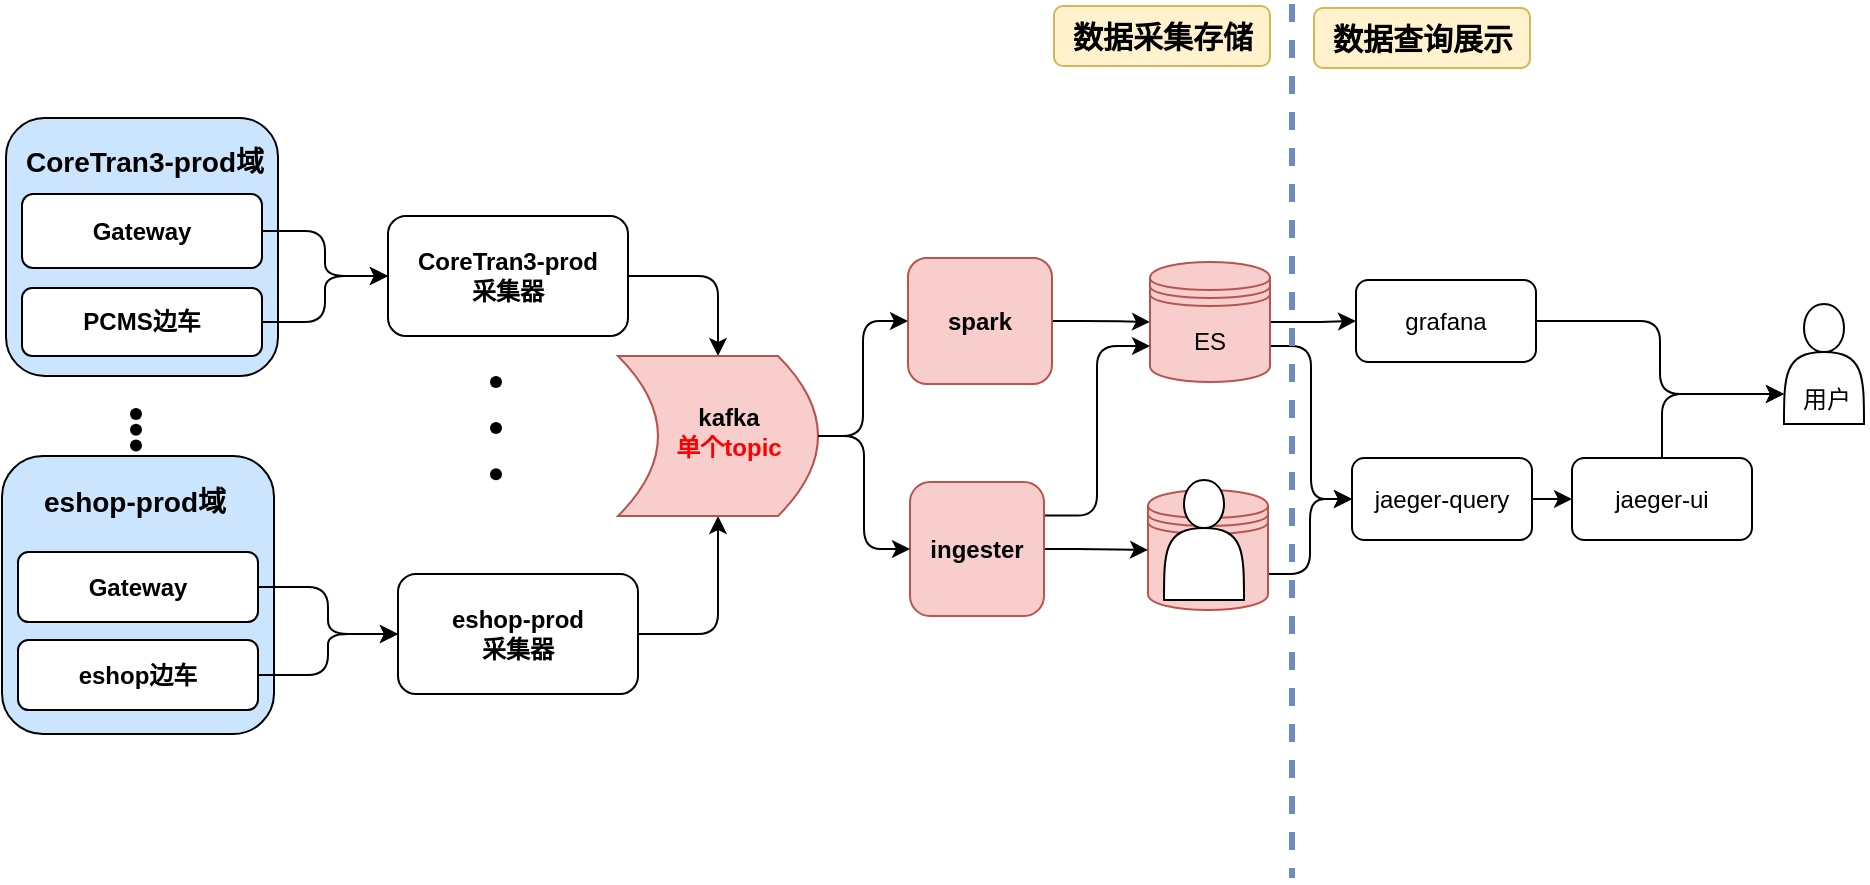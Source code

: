 <mxfile version="28.2.4">
  <diagram name="原型图" id="9Li6IN2-fdfVNfoZi-YO">
    <mxGraphModel dx="2551" dy="2120" grid="0" gridSize="10" guides="0" tooltips="1" connect="1" arrows="1" fold="1" page="0" pageScale="1" pageWidth="827" pageHeight="1169" math="0" shadow="0">
      <root>
        <mxCell id="0" />
        <mxCell id="1" parent="0" />
        <mxCell id="GwXWVeqkWk4CuG4hyDd8-16" value="" style="rounded=1;whiteSpace=wrap;html=1;fillColor=#CCE5FF;" parent="1" vertex="1">
          <mxGeometry x="-1062" y="-986" width="136" height="129" as="geometry" />
        </mxCell>
        <mxCell id="je_rRdqIXx3PYmjw4o95-9" style="edgeStyle=orthogonalEdgeStyle;rounded=1;orthogonalLoop=1;jettySize=auto;html=1;entryX=0;entryY=0.5;entryDx=0;entryDy=0;entryPerimeter=0;exitX=0;exitY=0.75;exitDx=0;exitDy=0;" parent="1" edge="1">
          <mxGeometry relative="1" as="geometry">
            <mxPoint x="2548" y="561" as="sourcePoint" />
            <Array as="points">
              <mxPoint x="2414" y="561" />
              <mxPoint x="2414" y="760" />
            </Array>
          </mxGeometry>
        </mxCell>
        <mxCell id="je_rRdqIXx3PYmjw4o95-10" value="2. 监听到的gateway节点列表和DB中节点信息对比" style="edgeLabel;html=1;align=center;verticalAlign=middle;resizable=0;points=[];rounded=1;" parent="je_rRdqIXx3PYmjw4o95-9" vertex="1" connectable="0">
          <mxGeometry x="-0.009" y="3" relative="1" as="geometry">
            <mxPoint as="offset" />
          </mxGeometry>
        </mxCell>
        <mxCell id="GwXWVeqkWk4CuG4hyDd8-29" style="edgeStyle=orthogonalEdgeStyle;rounded=1;orthogonalLoop=1;jettySize=auto;html=1;exitX=1;exitY=0.5;exitDx=0;exitDy=0;entryX=0;entryY=0.5;entryDx=0;entryDy=0;" parent="1" source="GwXWVeqkWk4CuG4hyDd8-5" target="GwXWVeqkWk4CuG4hyDd8-26" edge="1">
          <mxGeometry relative="1" as="geometry">
            <mxPoint x="-870.375" y="-897.5" as="targetPoint" />
          </mxGeometry>
        </mxCell>
        <mxCell id="GwXWVeqkWk4CuG4hyDd8-5" value="&lt;b&gt;PCMS边车&lt;/b&gt;" style="rounded=1;whiteSpace=wrap;html=1;" parent="1" vertex="1">
          <mxGeometry x="-1054" y="-901" width="120" height="34" as="geometry" />
        </mxCell>
        <mxCell id="GwXWVeqkWk4CuG4hyDd8-28" style="edgeStyle=orthogonalEdgeStyle;rounded=1;orthogonalLoop=1;jettySize=auto;html=1;exitX=1;exitY=0.5;exitDx=0;exitDy=0;entryX=0;entryY=0.5;entryDx=0;entryDy=0;" parent="1" source="GwXWVeqkWk4CuG4hyDd8-6" target="GwXWVeqkWk4CuG4hyDd8-26" edge="1">
          <mxGeometry relative="1" as="geometry" />
        </mxCell>
        <mxCell id="GwXWVeqkWk4CuG4hyDd8-6" value="&lt;b&gt;Gateway&lt;/b&gt;" style="rounded=1;whiteSpace=wrap;html=1;" parent="1" vertex="1">
          <mxGeometry x="-1054" y="-948" width="120" height="37" as="geometry" />
        </mxCell>
        <mxCell id="GwXWVeqkWk4CuG4hyDd8-17" value="" style="rounded=1;whiteSpace=wrap;html=1;fillColor=#CCE5FF;" parent="1" vertex="1">
          <mxGeometry x="-1064" y="-817" width="136" height="139" as="geometry" />
        </mxCell>
        <mxCell id="GwXWVeqkWk4CuG4hyDd8-31" style="edgeStyle=orthogonalEdgeStyle;rounded=1;orthogonalLoop=1;jettySize=auto;html=1;exitX=1;exitY=0.5;exitDx=0;exitDy=0;entryX=0;entryY=0.5;entryDx=0;entryDy=0;" parent="1" source="GwXWVeqkWk4CuG4hyDd8-18" target="GwXWVeqkWk4CuG4hyDd8-27" edge="1">
          <mxGeometry relative="1" as="geometry" />
        </mxCell>
        <mxCell id="GwXWVeqkWk4CuG4hyDd8-18" value="&lt;b&gt;eshop边车&lt;/b&gt;" style="rounded=1;whiteSpace=wrap;html=1;" parent="1" vertex="1">
          <mxGeometry x="-1056" y="-725" width="120" height="35" as="geometry" />
        </mxCell>
        <mxCell id="GwXWVeqkWk4CuG4hyDd8-30" style="edgeStyle=orthogonalEdgeStyle;rounded=1;orthogonalLoop=1;jettySize=auto;html=1;exitX=1;exitY=0.5;exitDx=0;exitDy=0;entryX=0;entryY=0.5;entryDx=0;entryDy=0;" parent="1" source="GwXWVeqkWk4CuG4hyDd8-19" target="GwXWVeqkWk4CuG4hyDd8-27" edge="1">
          <mxGeometry relative="1" as="geometry" />
        </mxCell>
        <mxCell id="GwXWVeqkWk4CuG4hyDd8-19" value="&lt;b&gt;Gateway&lt;/b&gt;" style="rounded=1;whiteSpace=wrap;html=1;" parent="1" vertex="1">
          <mxGeometry x="-1056" y="-769" width="120" height="35" as="geometry" />
        </mxCell>
        <mxCell id="GwXWVeqkWk4CuG4hyDd8-35" style="edgeStyle=orthogonalEdgeStyle;rounded=1;orthogonalLoop=1;jettySize=auto;html=1;exitX=1;exitY=0.5;exitDx=0;exitDy=0;entryX=0.5;entryY=1;entryDx=0;entryDy=0;" parent="1" source="GwXWVeqkWk4CuG4hyDd8-26" target="GwXWVeqkWk4CuG4hyDd8-32" edge="1">
          <mxGeometry relative="1" as="geometry" />
        </mxCell>
        <mxCell id="GwXWVeqkWk4CuG4hyDd8-26" value="&lt;b&gt;CoreTran3-prod&lt;/b&gt;&lt;div&gt;&lt;b&gt;采集器&lt;/b&gt;&lt;/div&gt;" style="rounded=1;whiteSpace=wrap;html=1;" parent="1" vertex="1">
          <mxGeometry x="-871" y="-937" width="120" height="60" as="geometry" />
        </mxCell>
        <mxCell id="GwXWVeqkWk4CuG4hyDd8-36" style="edgeStyle=orthogonalEdgeStyle;rounded=1;orthogonalLoop=1;jettySize=auto;html=1;exitX=1;exitY=0.5;exitDx=0;exitDy=0;entryX=0.5;entryY=0;entryDx=0;entryDy=0;" parent="1" source="GwXWVeqkWk4CuG4hyDd8-27" target="GwXWVeqkWk4CuG4hyDd8-32" edge="1">
          <mxGeometry relative="1" as="geometry" />
        </mxCell>
        <mxCell id="GwXWVeqkWk4CuG4hyDd8-27" value="&lt;b&gt;eshop-prod&lt;/b&gt;&lt;div&gt;&lt;b&gt;采集器&lt;/b&gt;&lt;/div&gt;" style="rounded=1;whiteSpace=wrap;html=1;" parent="1" vertex="1">
          <mxGeometry x="-866" y="-758" width="120" height="60" as="geometry" />
        </mxCell>
        <mxCell id="GwXWVeqkWk4CuG4hyDd8-34" value="" style="group;rounded=1;" parent="1" vertex="1" connectable="0">
          <mxGeometry x="-756" y="-867" width="100" height="80" as="geometry" />
        </mxCell>
        <mxCell id="GwXWVeqkWk4CuG4hyDd8-32" value="" style="shape=dataStorage;whiteSpace=wrap;html=1;fixedSize=1;rotation=-180;rounded=1;fillColor=#f8cecc;strokeColor=#b85450;" parent="GwXWVeqkWk4CuG4hyDd8-34" vertex="1">
          <mxGeometry width="100" height="80" as="geometry" />
        </mxCell>
        <mxCell id="GwXWVeqkWk4CuG4hyDd8-33" value="&lt;b&gt;kafka&lt;/b&gt;&lt;div&gt;&lt;b&gt;&lt;font style=&quot;color: rgb(255, 0, 0);&quot;&gt;单个topic&lt;/font&gt;&lt;/b&gt;&lt;/div&gt;" style="text;html=1;align=center;verticalAlign=middle;resizable=0;points=[];autosize=1;strokeColor=none;fillColor=none;rounded=1;" parent="GwXWVeqkWk4CuG4hyDd8-34" vertex="1">
          <mxGeometry x="19" y="17" width="71" height="41" as="geometry" />
        </mxCell>
        <mxCell id="GwXWVeqkWk4CuG4hyDd8-37" value="" style="group;rounded=1;" parent="1" vertex="1" connectable="0">
          <mxGeometry x="-1007" y="-848" width="20" height="27" as="geometry" />
        </mxCell>
        <mxCell id="GwXWVeqkWk4CuG4hyDd8-38" value="" style="shape=waypoint;size=6;pointerEvents=1;points=[];fillColor=none;resizable=0;rotatable=0;perimeter=centerPerimeter;snapToPoint=1;rounded=1;" parent="GwXWVeqkWk4CuG4hyDd8-37" vertex="1">
          <mxGeometry width="20" height="20" as="geometry" />
        </mxCell>
        <mxCell id="GwXWVeqkWk4CuG4hyDd8-39" value="" style="shape=waypoint;size=6;pointerEvents=1;points=[];fillColor=none;resizable=0;rotatable=0;perimeter=centerPerimeter;snapToPoint=1;rounded=1;" parent="GwXWVeqkWk4CuG4hyDd8-37" vertex="1">
          <mxGeometry y="15.75" width="20" height="20" as="geometry" />
        </mxCell>
        <mxCell id="GwXWVeqkWk4CuG4hyDd8-40" value="" style="shape=waypoint;size=6;pointerEvents=1;points=[];fillColor=none;resizable=0;rotatable=0;perimeter=centerPerimeter;snapToPoint=1;rounded=1;" parent="GwXWVeqkWk4CuG4hyDd8-37" vertex="1">
          <mxGeometry y="7.875" width="20" height="20" as="geometry" />
        </mxCell>
        <mxCell id="GwXWVeqkWk4CuG4hyDd8-41" value="" style="group;rounded=1;" parent="1" vertex="1" connectable="0">
          <mxGeometry x="-827" y="-864" width="20" height="79" as="geometry" />
        </mxCell>
        <mxCell id="GwXWVeqkWk4CuG4hyDd8-42" value="" style="shape=waypoint;size=6;pointerEvents=1;points=[];fillColor=none;resizable=0;rotatable=0;perimeter=centerPerimeter;snapToPoint=1;rounded=1;" parent="GwXWVeqkWk4CuG4hyDd8-41" vertex="1">
          <mxGeometry width="20" height="20" as="geometry" />
        </mxCell>
        <mxCell id="GwXWVeqkWk4CuG4hyDd8-43" value="" style="shape=waypoint;size=6;pointerEvents=1;points=[];fillColor=none;resizable=0;rotatable=0;perimeter=centerPerimeter;snapToPoint=1;rounded=1;" parent="GwXWVeqkWk4CuG4hyDd8-41" vertex="1">
          <mxGeometry y="46.083" width="20" height="20" as="geometry" />
        </mxCell>
        <mxCell id="GwXWVeqkWk4CuG4hyDd8-44" value="" style="shape=waypoint;size=6;pointerEvents=1;points=[];fillColor=none;resizable=0;rotatable=0;perimeter=centerPerimeter;snapToPoint=1;rounded=1;" parent="GwXWVeqkWk4CuG4hyDd8-41" vertex="1">
          <mxGeometry y="23.042" width="20" height="20" as="geometry" />
        </mxCell>
        <mxCell id="GwXWVeqkWk4CuG4hyDd8-64" style="edgeStyle=orthogonalEdgeStyle;rounded=1;orthogonalLoop=1;jettySize=auto;html=1;exitX=1;exitY=0.5;exitDx=0;exitDy=0;entryX=0;entryY=0.5;entryDx=0;entryDy=0;" parent="1" source="GwXWVeqkWk4CuG4hyDd8-49" target="GwXWVeqkWk4CuG4hyDd8-60" edge="1">
          <mxGeometry relative="1" as="geometry" />
        </mxCell>
        <mxCell id="GwXWVeqkWk4CuG4hyDd8-49" value="&lt;b&gt;spark&lt;/b&gt;" style="rounded=1;whiteSpace=wrap;html=1;fillColor=#f8cecc;strokeColor=#b85450;" parent="1" vertex="1">
          <mxGeometry x="-611" y="-916" width="72" height="63" as="geometry" />
        </mxCell>
        <mxCell id="GwXWVeqkWk4CuG4hyDd8-57" style="edgeStyle=orthogonalEdgeStyle;rounded=1;orthogonalLoop=1;jettySize=auto;html=1;exitX=0;exitY=0.5;exitDx=0;exitDy=0;entryX=0;entryY=0.5;entryDx=0;entryDy=0;" parent="1" source="GwXWVeqkWk4CuG4hyDd8-32" target="GwXWVeqkWk4CuG4hyDd8-49" edge="1">
          <mxGeometry relative="1" as="geometry" />
        </mxCell>
        <mxCell id="2c4CWH6P1AbNS3VImMZC-7" style="edgeStyle=orthogonalEdgeStyle;rounded=1;orthogonalLoop=1;jettySize=auto;html=1;exitX=1;exitY=0.5;exitDx=0;exitDy=0;entryX=0;entryY=0.5;entryDx=0;entryDy=0;" edge="1" parent="1" source="GwXWVeqkWk4CuG4hyDd8-60" target="2c4CWH6P1AbNS3VImMZC-3">
          <mxGeometry relative="1" as="geometry" />
        </mxCell>
        <mxCell id="2c4CWH6P1AbNS3VImMZC-8" style="edgeStyle=orthogonalEdgeStyle;rounded=1;orthogonalLoop=1;jettySize=auto;html=1;exitX=1;exitY=0.7;exitDx=0;exitDy=0;entryX=0;entryY=0.5;entryDx=0;entryDy=0;" edge="1" parent="1" source="GwXWVeqkWk4CuG4hyDd8-60" target="2c4CWH6P1AbNS3VImMZC-4">
          <mxGeometry relative="1" as="geometry" />
        </mxCell>
        <mxCell id="GwXWVeqkWk4CuG4hyDd8-60" value="ES" style="shape=datastore;whiteSpace=wrap;html=1;rounded=1;fillColor=#f8cecc;strokeColor=#b85450;" parent="1" vertex="1">
          <mxGeometry x="-490" y="-914" width="60" height="60" as="geometry" />
        </mxCell>
        <mxCell id="2c4CWH6P1AbNS3VImMZC-9" style="edgeStyle=orthogonalEdgeStyle;rounded=1;orthogonalLoop=1;jettySize=auto;html=1;exitX=1;exitY=0.7;exitDx=0;exitDy=0;entryX=0;entryY=0.5;entryDx=0;entryDy=0;" edge="1" parent="1" source="GwXWVeqkWk4CuG4hyDd8-61" target="2c4CWH6P1AbNS3VImMZC-4">
          <mxGeometry relative="1" as="geometry">
            <mxPoint x="-389.522" y="-738.696" as="targetPoint" />
          </mxGeometry>
        </mxCell>
        <mxCell id="GwXWVeqkWk4CuG4hyDd8-61" value="Mongo" style="shape=datastore;whiteSpace=wrap;html=1;rounded=1;fillColor=#f8cecc;strokeColor=#b85450;" parent="1" vertex="1">
          <mxGeometry x="-491" y="-800" width="60" height="60" as="geometry" />
        </mxCell>
        <mxCell id="GwXWVeqkWk4CuG4hyDd8-62" value="&lt;b&gt;&lt;font style=&quot;font-size: 14px;&quot;&gt;eshop-prod域&lt;/font&gt;&lt;/b&gt;" style="text;html=1;align=center;verticalAlign=middle;resizable=0;points=[];autosize=1;strokeColor=none;fillColor=none;rounded=1;" parent="1" vertex="1">
          <mxGeometry x="-1053" y="-809" width="109" height="29" as="geometry" />
        </mxCell>
        <mxCell id="GwXWVeqkWk4CuG4hyDd8-63" value="&lt;b&gt;&lt;font style=&quot;font-size: 14px;&quot;&gt;CoreTran3-prod域&lt;/font&gt;&lt;/b&gt;" style="text;html=1;align=center;verticalAlign=middle;resizable=0;points=[];autosize=1;strokeColor=none;fillColor=none;rounded=1;" parent="1" vertex="1">
          <mxGeometry x="-1062" y="-979" width="137" height="29" as="geometry" />
        </mxCell>
        <mxCell id="GwXWVeqkWk4CuG4hyDd8-69" style="edgeStyle=orthogonalEdgeStyle;rounded=1;orthogonalLoop=1;jettySize=auto;html=1;exitX=1;exitY=0.5;exitDx=0;exitDy=0;entryX=0;entryY=0.5;entryDx=0;entryDy=0;" parent="1" source="GwXWVeqkWk4CuG4hyDd8-67" target="GwXWVeqkWk4CuG4hyDd8-61" edge="1">
          <mxGeometry relative="1" as="geometry" />
        </mxCell>
        <mxCell id="GwXWVeqkWk4CuG4hyDd8-70" style="edgeStyle=orthogonalEdgeStyle;rounded=1;orthogonalLoop=1;jettySize=auto;html=1;exitX=1;exitY=0.25;exitDx=0;exitDy=0;entryX=0;entryY=0.7;entryDx=0;entryDy=0;" parent="1" source="GwXWVeqkWk4CuG4hyDd8-67" target="GwXWVeqkWk4CuG4hyDd8-60" edge="1">
          <mxGeometry relative="1" as="geometry" />
        </mxCell>
        <mxCell id="GwXWVeqkWk4CuG4hyDd8-67" value="&lt;b&gt;ingester&lt;/b&gt;" style="rounded=1;whiteSpace=wrap;html=1;fillColor=#f8cecc;strokeColor=#b85450;" parent="1" vertex="1">
          <mxGeometry x="-610" y="-804" width="67" height="67" as="geometry" />
        </mxCell>
        <mxCell id="GwXWVeqkWk4CuG4hyDd8-68" style="edgeStyle=orthogonalEdgeStyle;rounded=1;orthogonalLoop=1;jettySize=auto;html=1;exitX=0;exitY=0.5;exitDx=0;exitDy=0;entryX=0;entryY=0.5;entryDx=0;entryDy=0;" parent="1" source="GwXWVeqkWk4CuG4hyDd8-32" target="GwXWVeqkWk4CuG4hyDd8-67" edge="1">
          <mxGeometry relative="1" as="geometry" />
        </mxCell>
        <mxCell id="GwXWVeqkWk4CuG4hyDd8-71" value="" style="endArrow=none;dashed=1;html=1;rounded=1;strokeWidth=3;fillColor=#dae8fc;strokeColor=#6c8ebf;" parent="1" edge="1">
          <mxGeometry width="50" height="50" relative="1" as="geometry">
            <mxPoint x="-419" y="-1043" as="sourcePoint" />
            <mxPoint x="-419" y="-606" as="targetPoint" />
          </mxGeometry>
        </mxCell>
        <mxCell id="2c4CWH6P1AbNS3VImMZC-1" value="数据采集存储" style="text;html=1;align=center;verticalAlign=middle;resizable=0;points=[];autosize=1;strokeColor=#d6b656;fillColor=#fff2cc;fontStyle=1;fontSize=15;rounded=1;" vertex="1" parent="1">
          <mxGeometry x="-538" y="-1042" width="108" height="30" as="geometry" />
        </mxCell>
        <mxCell id="2c4CWH6P1AbNS3VImMZC-2" value="数据查询展示" style="text;html=1;align=center;verticalAlign=middle;resizable=0;points=[];autosize=1;strokeColor=#d6b656;fillColor=#fff2cc;fontStyle=1;fontSize=15;rounded=1;" vertex="1" parent="1">
          <mxGeometry x="-408" y="-1041" width="108" height="30" as="geometry" />
        </mxCell>
        <mxCell id="2c4CWH6P1AbNS3VImMZC-3" value="grafana" style="rounded=1;whiteSpace=wrap;html=1;" vertex="1" parent="1">
          <mxGeometry x="-387" y="-905" width="90" height="41" as="geometry" />
        </mxCell>
        <mxCell id="2c4CWH6P1AbNS3VImMZC-6" value="" style="edgeStyle=orthogonalEdgeStyle;rounded=1;orthogonalLoop=1;jettySize=auto;html=1;" edge="1" parent="1" source="2c4CWH6P1AbNS3VImMZC-4" target="2c4CWH6P1AbNS3VImMZC-5">
          <mxGeometry relative="1" as="geometry" />
        </mxCell>
        <mxCell id="2c4CWH6P1AbNS3VImMZC-4" value="jaeger-query" style="rounded=1;whiteSpace=wrap;html=1;" vertex="1" parent="1">
          <mxGeometry x="-389" y="-816" width="90" height="41" as="geometry" />
        </mxCell>
        <mxCell id="2c4CWH6P1AbNS3VImMZC-5" value="jaeger-ui" style="rounded=1;whiteSpace=wrap;html=1;" vertex="1" parent="1">
          <mxGeometry x="-279" y="-816" width="90" height="41" as="geometry" />
        </mxCell>
        <mxCell id="2c4CWH6P1AbNS3VImMZC-14" style="edgeStyle=orthogonalEdgeStyle;rounded=1;orthogonalLoop=1;jettySize=auto;html=1;exitX=1;exitY=0.5;exitDx=0;exitDy=0;entryX=0;entryY=0.75;entryDx=0;entryDy=0;" edge="1" parent="1" source="2c4CWH6P1AbNS3VImMZC-3" target="2c4CWH6P1AbNS3VImMZC-18">
          <mxGeometry relative="1" as="geometry">
            <mxPoint x="-168" y="-853" as="targetPoint" />
          </mxGeometry>
        </mxCell>
        <mxCell id="2c4CWH6P1AbNS3VImMZC-16" style="edgeStyle=orthogonalEdgeStyle;rounded=1;orthogonalLoop=1;jettySize=auto;html=1;exitX=0.5;exitY=0;exitDx=0;exitDy=0;entryX=0;entryY=0.75;entryDx=0;entryDy=0;" edge="1" parent="1" source="2c4CWH6P1AbNS3VImMZC-5" target="2c4CWH6P1AbNS3VImMZC-18">
          <mxGeometry relative="1" as="geometry">
            <mxPoint x="-168" y="-853" as="targetPoint" />
          </mxGeometry>
        </mxCell>
        <mxCell id="2c4CWH6P1AbNS3VImMZC-17" value="" style="shape=actor;whiteSpace=wrap;html=1;rounded=1;" vertex="1" parent="1">
          <mxGeometry x="-483" y="-805" width="40" height="60" as="geometry" />
        </mxCell>
        <mxCell id="2c4CWH6P1AbNS3VImMZC-18" value="" style="shape=actor;whiteSpace=wrap;html=1;rounded=1;" vertex="1" parent="1">
          <mxGeometry x="-173" y="-893" width="40" height="60" as="geometry" />
        </mxCell>
        <mxCell id="2c4CWH6P1AbNS3VImMZC-19" value="用户" style="text;html=1;align=center;verticalAlign=middle;resizable=0;points=[];autosize=1;strokeColor=none;fillColor=none;" vertex="1" parent="1">
          <mxGeometry x="-173" y="-858" width="42" height="26" as="geometry" />
        </mxCell>
      </root>
    </mxGraphModel>
  </diagram>
</mxfile>
